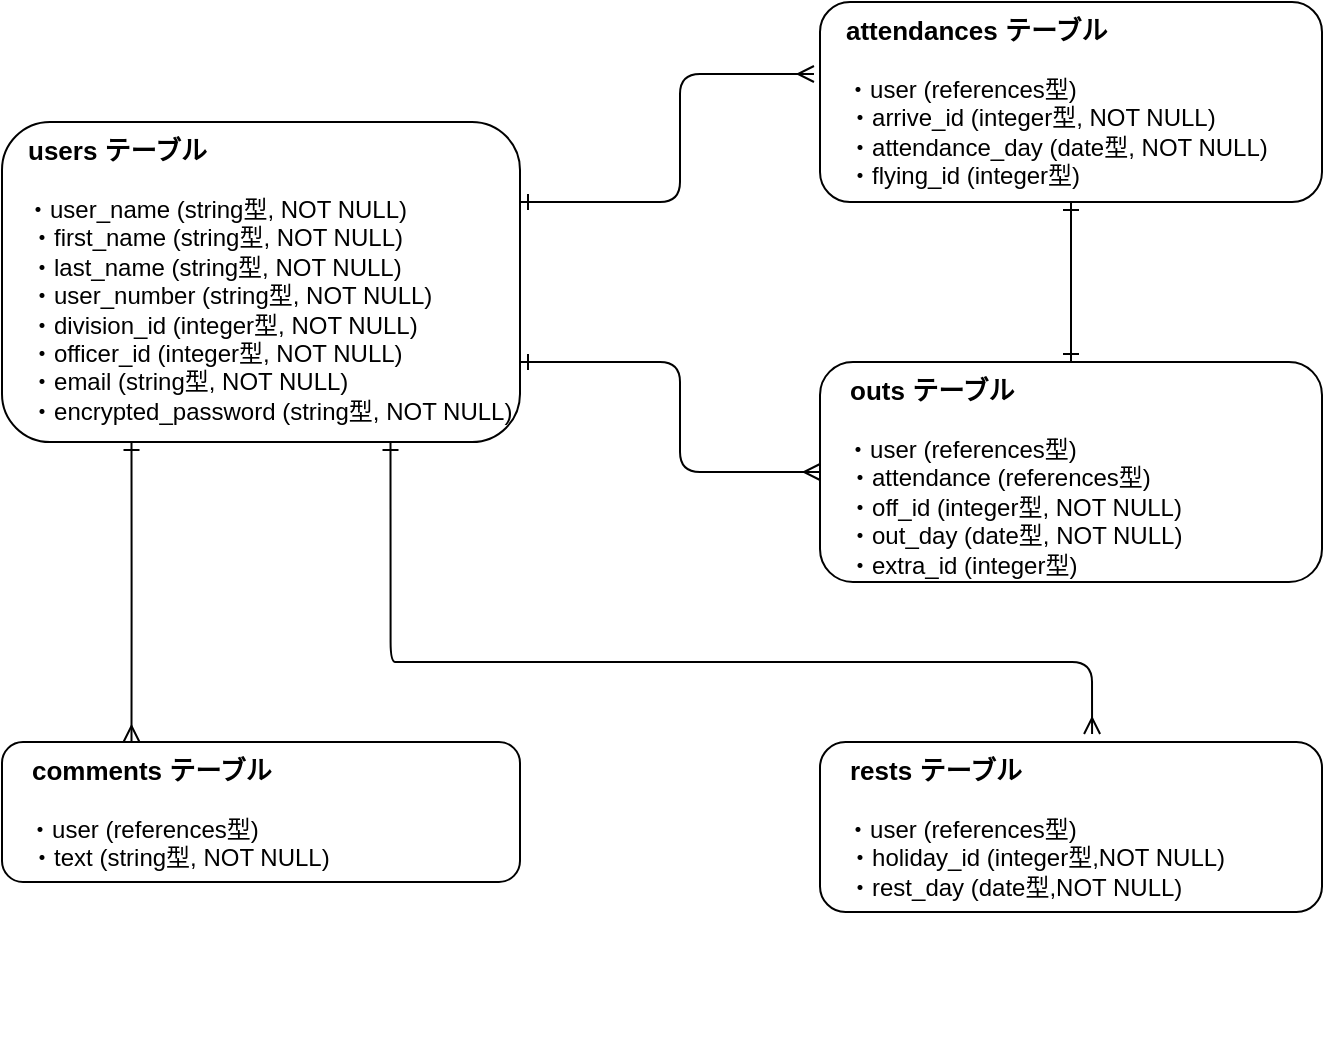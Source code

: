 <mxfile>
    <diagram id="GU7WPLCB3x-v7pwWwVCr" name="ページ1">
        <mxGraphModel dx="1414" dy="807" grid="1" gridSize="10" guides="1" tooltips="1" connect="1" arrows="1" fold="1" page="1" pageScale="1" pageWidth="827" pageHeight="1169" math="0" shadow="0">
            <root>
                <mxCell id="0"/>
                <mxCell id="1" parent="0"/>
                <mxCell id="33" style="edgeStyle=orthogonalEdgeStyle;orthogonalLoop=1;jettySize=auto;html=1;exitX=0.25;exitY=1;exitDx=0;exitDy=0;entryX=0.25;entryY=0;entryDx=0;entryDy=0;endArrow=ERmany;endFill=0;startArrow=ERone;startFill=0;" parent="1" source="10" target="15" edge="1">
                    <mxGeometry relative="1" as="geometry"/>
                </mxCell>
                <mxCell id="34" style="edgeStyle=orthogonalEdgeStyle;orthogonalLoop=1;jettySize=auto;html=1;exitX=0.75;exitY=1;exitDx=0;exitDy=0;entryX=0.542;entryY=-0.047;entryDx=0;entryDy=0;entryPerimeter=0;startArrow=ERone;startFill=0;endArrow=ERmany;endFill=0;" parent="1" source="10" target="14" edge="1">
                    <mxGeometry relative="1" as="geometry">
                        <Array as="points">
                            <mxPoint x="269" y="412"/>
                            <mxPoint x="609" y="412"/>
                        </Array>
                    </mxGeometry>
                </mxCell>
                <mxCell id="35" style="edgeStyle=orthogonalEdgeStyle;orthogonalLoop=1;jettySize=auto;html=1;exitX=1;exitY=0.25;exitDx=0;exitDy=0;startArrow=ERone;startFill=0;endArrow=ERmany;endFill=0;entryX=-0.012;entryY=0.36;entryDx=0;entryDy=0;entryPerimeter=0;" parent="1" source="10" target="11" edge="1">
                    <mxGeometry relative="1" as="geometry">
                        <mxPoint x="409" y="152" as="targetPoint"/>
                        <Array as="points">
                            <mxPoint x="409" y="182"/>
                            <mxPoint x="409" y="118"/>
                        </Array>
                    </mxGeometry>
                </mxCell>
                <mxCell id="36" style="edgeStyle=orthogonalEdgeStyle;orthogonalLoop=1;jettySize=auto;html=1;exitX=1;exitY=0.75;exitDx=0;exitDy=0;startArrow=ERone;startFill=0;endArrow=ERmany;endFill=0;entryX=0;entryY=0.5;entryDx=0;entryDy=0;" parent="1" source="10" target="12" edge="1">
                    <mxGeometry relative="1" as="geometry">
                        <mxPoint x="409" y="322" as="targetPoint"/>
                        <Array as="points">
                            <mxPoint x="409" y="262"/>
                            <mxPoint x="409" y="317"/>
                        </Array>
                    </mxGeometry>
                </mxCell>
                <mxCell id="10" value="&lt;font style=&quot;font-size: 12px&quot;&gt;&lt;span style=&quot;font-size: 11px&quot;&gt;　&lt;/span&gt;&lt;font style=&quot;font-size: 13px ; font-weight: bold&quot;&gt;&lt;font style=&quot;font-size: 13px&quot;&gt;users テーブル&lt;br&gt;&lt;/font&gt;&lt;/font&gt;&lt;font style=&quot;font-size: 10px&quot;&gt;　&lt;br&gt;　&lt;/font&gt;&lt;font style=&quot;font-size: 12px&quot;&gt;・user_name (string型, NOT NULL)&lt;br&gt;　・first_name (string型, NOT NULL)&lt;br&gt;　・last_name (string型, NOT NULL)&lt;br&gt;　・user_number (string型, NOT NULL)&lt;br&gt;　・division_id&amp;nbsp;(integer型, NOT NULL)&lt;br&gt;　・officer_id&amp;nbsp;(integer型, NOT NULL)&lt;br&gt;　・&lt;/font&gt;&lt;/font&gt;&lt;font style=&quot;font-size: 12px&quot;&gt;&lt;font style=&quot;font-size: 12px&quot;&gt;&lt;font style=&quot;font-size: 12px&quot;&gt;email (string型, NOT NULL)&lt;br&gt;&lt;/font&gt;　・&lt;/font&gt;&lt;/font&gt;&lt;font style=&quot;font-size: 12px&quot;&gt;&lt;font style=&quot;font-size: 12px&quot;&gt;&lt;font style=&quot;font-size: 12px&quot;&gt;encrypted_password (string型, NOT NULL)&lt;br&gt;　&lt;br&gt;&lt;/font&gt;&lt;span style=&quot;font-size: 11px&quot;&gt;　&lt;/span&gt;&lt;br&gt;&lt;span style=&quot;font-size: 11px&quot;&gt;　&lt;/span&gt;&lt;/font&gt;&lt;br&gt;&lt;/font&gt;" style="whiteSpace=wrap;html=1;verticalAlign=top;align=left;fontFamily=Helvetica;rounded=1;" parent="1" vertex="1">
                    <mxGeometry x="70" y="142" width="259" height="160" as="geometry"/>
                </mxCell>
                <mxCell id="37" style="edgeStyle=orthogonalEdgeStyle;orthogonalLoop=1;jettySize=auto;html=1;exitX=0.5;exitY=1;exitDx=0;exitDy=0;entryX=0.5;entryY=0;entryDx=0;entryDy=0;startArrow=ERone;startFill=0;endArrow=ERone;endFill=0;" parent="1" source="11" target="12" edge="1">
                    <mxGeometry relative="1" as="geometry"/>
                </mxCell>
                <mxCell id="11" value="&lt;font style=&quot;font-size: 12px&quot;&gt;&lt;b&gt;&lt;span style=&quot;font-size: 11px&quot;&gt;　&lt;/span&gt;&lt;font style=&quot;font-size: 13px&quot;&gt;attendances&lt;/font&gt;&lt;font style=&quot;font-size: 13px&quot;&gt;&amp;nbsp;&lt;/font&gt;&lt;font style=&quot;font-size: 13px&quot;&gt;&lt;font style=&quot;font-size: 13px&quot;&gt;テーブル&lt;br&gt;&lt;/font&gt;&lt;/font&gt;&lt;/b&gt;&lt;font style=&quot;font-size: 12px&quot;&gt;&lt;br&gt;&lt;span style=&quot;font-size: 11px&quot;&gt;　&lt;/span&gt;&lt;font style=&quot;font-size: 12px&quot;&gt;・&lt;font style=&quot;font-size: 12px&quot;&gt;&lt;span&gt;user (references型)&lt;br&gt;&lt;/span&gt;&lt;/font&gt;　&lt;font style=&quot;font-size: 12px&quot;&gt;&lt;span&gt;・arrive_id&amp;nbsp;&lt;/span&gt;&lt;/font&gt;(integer型, NOT NULL)&lt;br&gt;　・&lt;font style=&quot;font-size: 12px&quot;&gt;attendance_day (date型, NOT NULL)&lt;/font&gt;&lt;br&gt;　・flying_id (integer型)&lt;br&gt;　&lt;/font&gt;&lt;/font&gt;&lt;/font&gt;&lt;font style=&quot;font-size: 12px&quot;&gt;&lt;font style=&quot;font-size: 12px&quot;&gt;&lt;br&gt;　&lt;br&gt;　&lt;br&gt;　&lt;/font&gt;&lt;br&gt;&lt;/font&gt;" style="whiteSpace=wrap;html=1;verticalAlign=top;align=left;fontFamily=Helvetica;rounded=1;" parent="1" vertex="1">
                    <mxGeometry x="479" y="82" width="251" height="100" as="geometry"/>
                </mxCell>
                <mxCell id="12" value="&lt;font style=&quot;font-size: 12px&quot;&gt;&lt;b style=&quot;font-size: 13px&quot;&gt;&lt;span&gt;　outs&lt;/span&gt;&lt;font style=&quot;font-size: 13px&quot;&gt;&amp;nbsp;&lt;/font&gt;&lt;font style=&quot;font-size: 13px&quot;&gt;&lt;font style=&quot;font-size: 13px&quot;&gt;テーブル&lt;br&gt;&lt;/font&gt;&lt;/font&gt;&lt;/b&gt;&lt;font style=&quot;font-size: 12px&quot;&gt;&lt;br&gt;&lt;span style=&quot;font-size: 11px&quot;&gt;　&lt;/span&gt;&lt;font style=&quot;font-size: 12px&quot;&gt;・&lt;font style=&quot;font-size: 12px&quot;&gt;&lt;span&gt;user (references型)&lt;br&gt;　・attendance&amp;nbsp;&lt;/span&gt;(references型)&lt;span&gt;&lt;br&gt;&lt;/span&gt;&lt;/font&gt;　&lt;font style=&quot;font-size: 12px&quot;&gt;&lt;span&gt;・off_id&amp;nbsp;&lt;/span&gt;&lt;/font&gt;(integer型, NOT NULL)&lt;br&gt;　・out&lt;font style=&quot;font-size: 12px&quot;&gt;_day (date型, NOT NULL)&lt;br&gt;&lt;/font&gt;　・extra_id (integer型)&lt;br&gt;　&lt;br&gt;　&lt;/font&gt;&lt;/font&gt;&lt;/font&gt;&lt;font style=&quot;font-size: 12px&quot;&gt;&lt;font style=&quot;font-size: 12px&quot;&gt;&lt;br&gt;　&lt;br&gt;　&lt;br&gt;　&lt;/font&gt;&lt;br&gt;&lt;/font&gt;" style="whiteSpace=wrap;html=1;verticalAlign=top;align=left;fontFamily=Helvetica;rounded=1;" parent="1" vertex="1">
                    <mxGeometry x="479" y="262" width="251" height="110" as="geometry"/>
                </mxCell>
                <mxCell id="14" value="&lt;font style=&quot;font-size: 12px&quot;&gt;&lt;b style=&quot;font-size: 13px&quot;&gt;&lt;span&gt;　rests&lt;/span&gt;&lt;font style=&quot;font-size: 13px&quot;&gt;&amp;nbsp;&lt;/font&gt;&lt;font style=&quot;font-size: 13px&quot;&gt;&lt;font style=&quot;font-size: 13px&quot;&gt;テーブル&lt;br&gt;&lt;/font&gt;&lt;/font&gt;&lt;/b&gt;&lt;font style=&quot;font-size: 12px&quot;&gt;&lt;br&gt;&lt;span style=&quot;font-size: 11px&quot;&gt;　&lt;/span&gt;&lt;font style=&quot;font-size: 12px&quot;&gt;・&lt;font style=&quot;font-size: 12px&quot;&gt;&lt;span&gt;user (references型)&lt;br&gt;&lt;/span&gt;&lt;/font&gt;　&lt;font style=&quot;font-size: 12px&quot;&gt;&lt;span&gt;・holiday_id&amp;nbsp;&lt;/span&gt;&lt;/font&gt;(integer型,NOT NULL)&lt;br&gt;　・rest&lt;font style=&quot;font-size: 12px&quot;&gt;_day (date型,NOT NULL)&lt;/font&gt;&lt;br&gt;　&lt;br&gt;　&lt;/font&gt;&lt;/font&gt;&lt;/font&gt;&lt;font style=&quot;font-size: 12px&quot;&gt;&lt;font style=&quot;font-size: 12px&quot;&gt;&lt;br&gt;　&lt;br&gt;　&lt;br&gt;　&lt;/font&gt;&lt;br&gt;&lt;/font&gt;" style="whiteSpace=wrap;html=1;verticalAlign=top;align=left;fontFamily=Helvetica;rounded=1;" parent="1" vertex="1">
                    <mxGeometry x="479" y="452" width="251" height="85" as="geometry"/>
                </mxCell>
                <mxCell id="15" value="&lt;font style=&quot;font-size: 12px&quot;&gt;&lt;b style=&quot;font-size: 13px&quot;&gt;&lt;span&gt;　comments&lt;/span&gt;&lt;font style=&quot;font-size: 13px&quot;&gt;&amp;nbsp;&lt;/font&gt;&lt;font style=&quot;font-size: 13px&quot;&gt;&lt;font style=&quot;font-size: 13px&quot;&gt;テーブル&lt;br&gt;&lt;/font&gt;&lt;/font&gt;&lt;/b&gt;&lt;font style=&quot;font-size: 12px&quot;&gt;&lt;br&gt;&lt;span style=&quot;font-size: 11px&quot;&gt;　&lt;/span&gt;&lt;font style=&quot;font-size: 12px&quot;&gt;・&lt;font style=&quot;font-size: 12px&quot;&gt;&lt;span&gt;user (references型)&lt;br&gt;&lt;/span&gt;&lt;/font&gt;　&lt;font style=&quot;font-size: 12px&quot;&gt;&lt;span&gt;・text&amp;nbsp;&lt;/span&gt;&lt;/font&gt;(string型, NOT NULL)&lt;br&gt;　&lt;br&gt;　&lt;/font&gt;&lt;/font&gt;&lt;/font&gt;&lt;font style=&quot;font-size: 12px&quot;&gt;&lt;font style=&quot;font-size: 12px&quot;&gt;&lt;br&gt;　&lt;br&gt;　&lt;br&gt;　&lt;/font&gt;&lt;br&gt;&lt;/font&gt;" style="whiteSpace=wrap;html=1;verticalAlign=top;align=left;fontFamily=Helvetica;rounded=1;" parent="1" vertex="1">
                    <mxGeometry x="70" y="452" width="259" height="70" as="geometry"/>
                </mxCell>
            </root>
        </mxGraphModel>
    </diagram>
</mxfile>